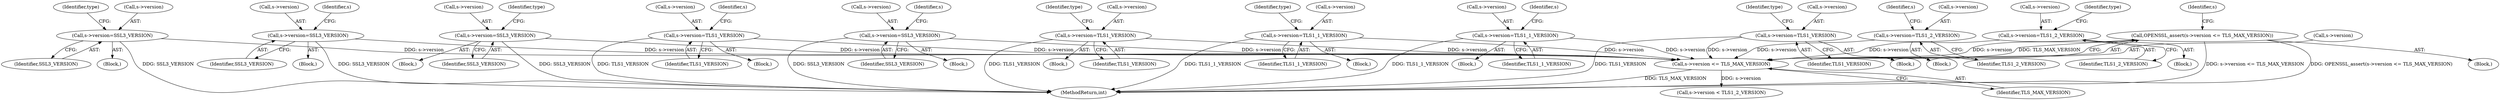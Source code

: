 digraph "0_openssl_392fa7a952e97d82eac6958c81ed1e256e6b8ca5@API" {
"1000688" [label="(Call,OPENSSL_assert(s->version <= TLS_MAX_VERSION))"];
"1000689" [label="(Call,s->version <= TLS_MAX_VERSION)"];
"1000606" [label="(Call,s->version=SSL3_VERSION)"];
"1000375" [label="(Call,s->version=SSL3_VERSION)"];
"1000588" [label="(Call,s->version=SSL3_VERSION)"];
"1000356" [label="(Call,s->version=TLS1_VERSION)"];
"1000312" [label="(Call,s->version=TLS1_2_VERSION)"];
"1000406" [label="(Call,s->version=SSL3_VERSION)"];
"1000623" [label="(Call,s->version=TLS1_VERSION)"];
"1000554" [label="(Call,s->version=TLS1_1_VERSION)"];
"1000337" [label="(Call,s->version=TLS1_1_VERSION)"];
"1000571" [label="(Call,s->version=TLS1_VERSION)"];
"1000531" [label="(Call,s->version=TLS1_2_VERSION)"];
"1000688" [label="(Call,OPENSSL_assert(s->version <= TLS_MAX_VERSION))"];
"1000363" [label="(Identifier,s)"];
"1000693" [label="(Identifier,TLS_MAX_VERSION)"];
"1000344" [label="(Identifier,s)"];
"1000341" [label="(Identifier,TLS1_1_VERSION)"];
"1000610" [label="(Identifier,SSL3_VERSION)"];
"1000607" [label="(Call,s->version)"];
"1000558" [label="(Identifier,TLS1_1_VERSION)"];
"1000627" [label="(Identifier,TLS1_VERSION)"];
"1000537" [label="(Identifier,type)"];
"1000570" [label="(Block,)"];
"1000623" [label="(Call,s->version=TLS1_VERSION)"];
"1001273" [label="(MethodReturn,int)"];
"1000553" [label="(Block,)"];
"1000382" [label="(Identifier,s)"];
"1000311" [label="(Block,)"];
"1000312" [label="(Call,s->version=TLS1_2_VERSION)"];
"1000360" [label="(Identifier,TLS1_VERSION)"];
"1000405" [label="(Block,)"];
"1000532" [label="(Call,s->version)"];
"1000605" [label="(Block,)"];
"1000338" [label="(Call,s->version)"];
"1000594" [label="(Identifier,type)"];
"1000555" [label="(Call,s->version)"];
"1000560" [label="(Identifier,type)"];
"1000612" [label="(Identifier,type)"];
"1000690" [label="(Call,s->version)"];
"1000571" [label="(Call,s->version=TLS1_VERSION)"];
"1000376" [label="(Call,s->version)"];
"1000413" [label="(Identifier,s)"];
"1000535" [label="(Identifier,TLS1_2_VERSION)"];
"1000696" [label="(Call,s->version < TLS1_2_VERSION)"];
"1000355" [label="(Block,)"];
"1000689" [label="(Call,s->version <= TLS_MAX_VERSION)"];
"1000406" [label="(Call,s->version=SSL3_VERSION)"];
"1000149" [label="(Block,)"];
"1000357" [label="(Call,s->version)"];
"1000316" [label="(Identifier,TLS1_2_VERSION)"];
"1000587" [label="(Block,)"];
"1000313" [label="(Call,s->version)"];
"1000530" [label="(Block,)"];
"1000698" [label="(Identifier,s)"];
"1000407" [label="(Call,s->version)"];
"1000356" [label="(Call,s->version=TLS1_VERSION)"];
"1000588" [label="(Call,s->version=SSL3_VERSION)"];
"1000624" [label="(Call,s->version)"];
"1000554" [label="(Call,s->version=TLS1_1_VERSION)"];
"1000336" [label="(Block,)"];
"1000379" [label="(Identifier,SSL3_VERSION)"];
"1000592" [label="(Identifier,SSL3_VERSION)"];
"1000410" [label="(Identifier,SSL3_VERSION)"];
"1000622" [label="(Block,)"];
"1000629" [label="(Identifier,type)"];
"1000589" [label="(Call,s->version)"];
"1000319" [label="(Identifier,s)"];
"1000375" [label="(Call,s->version=SSL3_VERSION)"];
"1000606" [label="(Call,s->version=SSL3_VERSION)"];
"1000337" [label="(Call,s->version=TLS1_1_VERSION)"];
"1000374" [label="(Block,)"];
"1000575" [label="(Identifier,TLS1_VERSION)"];
"1000572" [label="(Call,s->version)"];
"1000577" [label="(Identifier,type)"];
"1000531" [label="(Call,s->version=TLS1_2_VERSION)"];
"1000688" -> "1000149"  [label="AST: "];
"1000688" -> "1000689"  [label="CFG: "];
"1000689" -> "1000688"  [label="AST: "];
"1000698" -> "1000688"  [label="CFG: "];
"1000688" -> "1001273"  [label="DDG: s->version <= TLS_MAX_VERSION"];
"1000688" -> "1001273"  [label="DDG: OPENSSL_assert(s->version <= TLS_MAX_VERSION)"];
"1000689" -> "1000688"  [label="DDG: s->version"];
"1000689" -> "1000688"  [label="DDG: TLS_MAX_VERSION"];
"1000689" -> "1000693"  [label="CFG: "];
"1000690" -> "1000689"  [label="AST: "];
"1000693" -> "1000689"  [label="AST: "];
"1000689" -> "1001273"  [label="DDG: TLS_MAX_VERSION"];
"1000606" -> "1000689"  [label="DDG: s->version"];
"1000375" -> "1000689"  [label="DDG: s->version"];
"1000588" -> "1000689"  [label="DDG: s->version"];
"1000356" -> "1000689"  [label="DDG: s->version"];
"1000312" -> "1000689"  [label="DDG: s->version"];
"1000406" -> "1000689"  [label="DDG: s->version"];
"1000623" -> "1000689"  [label="DDG: s->version"];
"1000554" -> "1000689"  [label="DDG: s->version"];
"1000337" -> "1000689"  [label="DDG: s->version"];
"1000571" -> "1000689"  [label="DDG: s->version"];
"1000531" -> "1000689"  [label="DDG: s->version"];
"1000689" -> "1000696"  [label="DDG: s->version"];
"1000606" -> "1000605"  [label="AST: "];
"1000606" -> "1000610"  [label="CFG: "];
"1000607" -> "1000606"  [label="AST: "];
"1000610" -> "1000606"  [label="AST: "];
"1000612" -> "1000606"  [label="CFG: "];
"1000606" -> "1001273"  [label="DDG: SSL3_VERSION"];
"1000375" -> "1000374"  [label="AST: "];
"1000375" -> "1000379"  [label="CFG: "];
"1000376" -> "1000375"  [label="AST: "];
"1000379" -> "1000375"  [label="AST: "];
"1000382" -> "1000375"  [label="CFG: "];
"1000375" -> "1001273"  [label="DDG: SSL3_VERSION"];
"1000588" -> "1000587"  [label="AST: "];
"1000588" -> "1000592"  [label="CFG: "];
"1000589" -> "1000588"  [label="AST: "];
"1000592" -> "1000588"  [label="AST: "];
"1000594" -> "1000588"  [label="CFG: "];
"1000588" -> "1001273"  [label="DDG: SSL3_VERSION"];
"1000356" -> "1000355"  [label="AST: "];
"1000356" -> "1000360"  [label="CFG: "];
"1000357" -> "1000356"  [label="AST: "];
"1000360" -> "1000356"  [label="AST: "];
"1000363" -> "1000356"  [label="CFG: "];
"1000356" -> "1001273"  [label="DDG: TLS1_VERSION"];
"1000312" -> "1000311"  [label="AST: "];
"1000312" -> "1000316"  [label="CFG: "];
"1000313" -> "1000312"  [label="AST: "];
"1000316" -> "1000312"  [label="AST: "];
"1000319" -> "1000312"  [label="CFG: "];
"1000406" -> "1000405"  [label="AST: "];
"1000406" -> "1000410"  [label="CFG: "];
"1000407" -> "1000406"  [label="AST: "];
"1000410" -> "1000406"  [label="AST: "];
"1000413" -> "1000406"  [label="CFG: "];
"1000406" -> "1001273"  [label="DDG: SSL3_VERSION"];
"1000623" -> "1000622"  [label="AST: "];
"1000623" -> "1000627"  [label="CFG: "];
"1000624" -> "1000623"  [label="AST: "];
"1000627" -> "1000623"  [label="AST: "];
"1000629" -> "1000623"  [label="CFG: "];
"1000623" -> "1001273"  [label="DDG: TLS1_VERSION"];
"1000554" -> "1000553"  [label="AST: "];
"1000554" -> "1000558"  [label="CFG: "];
"1000555" -> "1000554"  [label="AST: "];
"1000558" -> "1000554"  [label="AST: "];
"1000560" -> "1000554"  [label="CFG: "];
"1000554" -> "1001273"  [label="DDG: TLS1_1_VERSION"];
"1000337" -> "1000336"  [label="AST: "];
"1000337" -> "1000341"  [label="CFG: "];
"1000338" -> "1000337"  [label="AST: "];
"1000341" -> "1000337"  [label="AST: "];
"1000344" -> "1000337"  [label="CFG: "];
"1000337" -> "1001273"  [label="DDG: TLS1_1_VERSION"];
"1000571" -> "1000570"  [label="AST: "];
"1000571" -> "1000575"  [label="CFG: "];
"1000572" -> "1000571"  [label="AST: "];
"1000575" -> "1000571"  [label="AST: "];
"1000577" -> "1000571"  [label="CFG: "];
"1000571" -> "1001273"  [label="DDG: TLS1_VERSION"];
"1000531" -> "1000530"  [label="AST: "];
"1000531" -> "1000535"  [label="CFG: "];
"1000532" -> "1000531"  [label="AST: "];
"1000535" -> "1000531"  [label="AST: "];
"1000537" -> "1000531"  [label="CFG: "];
}
